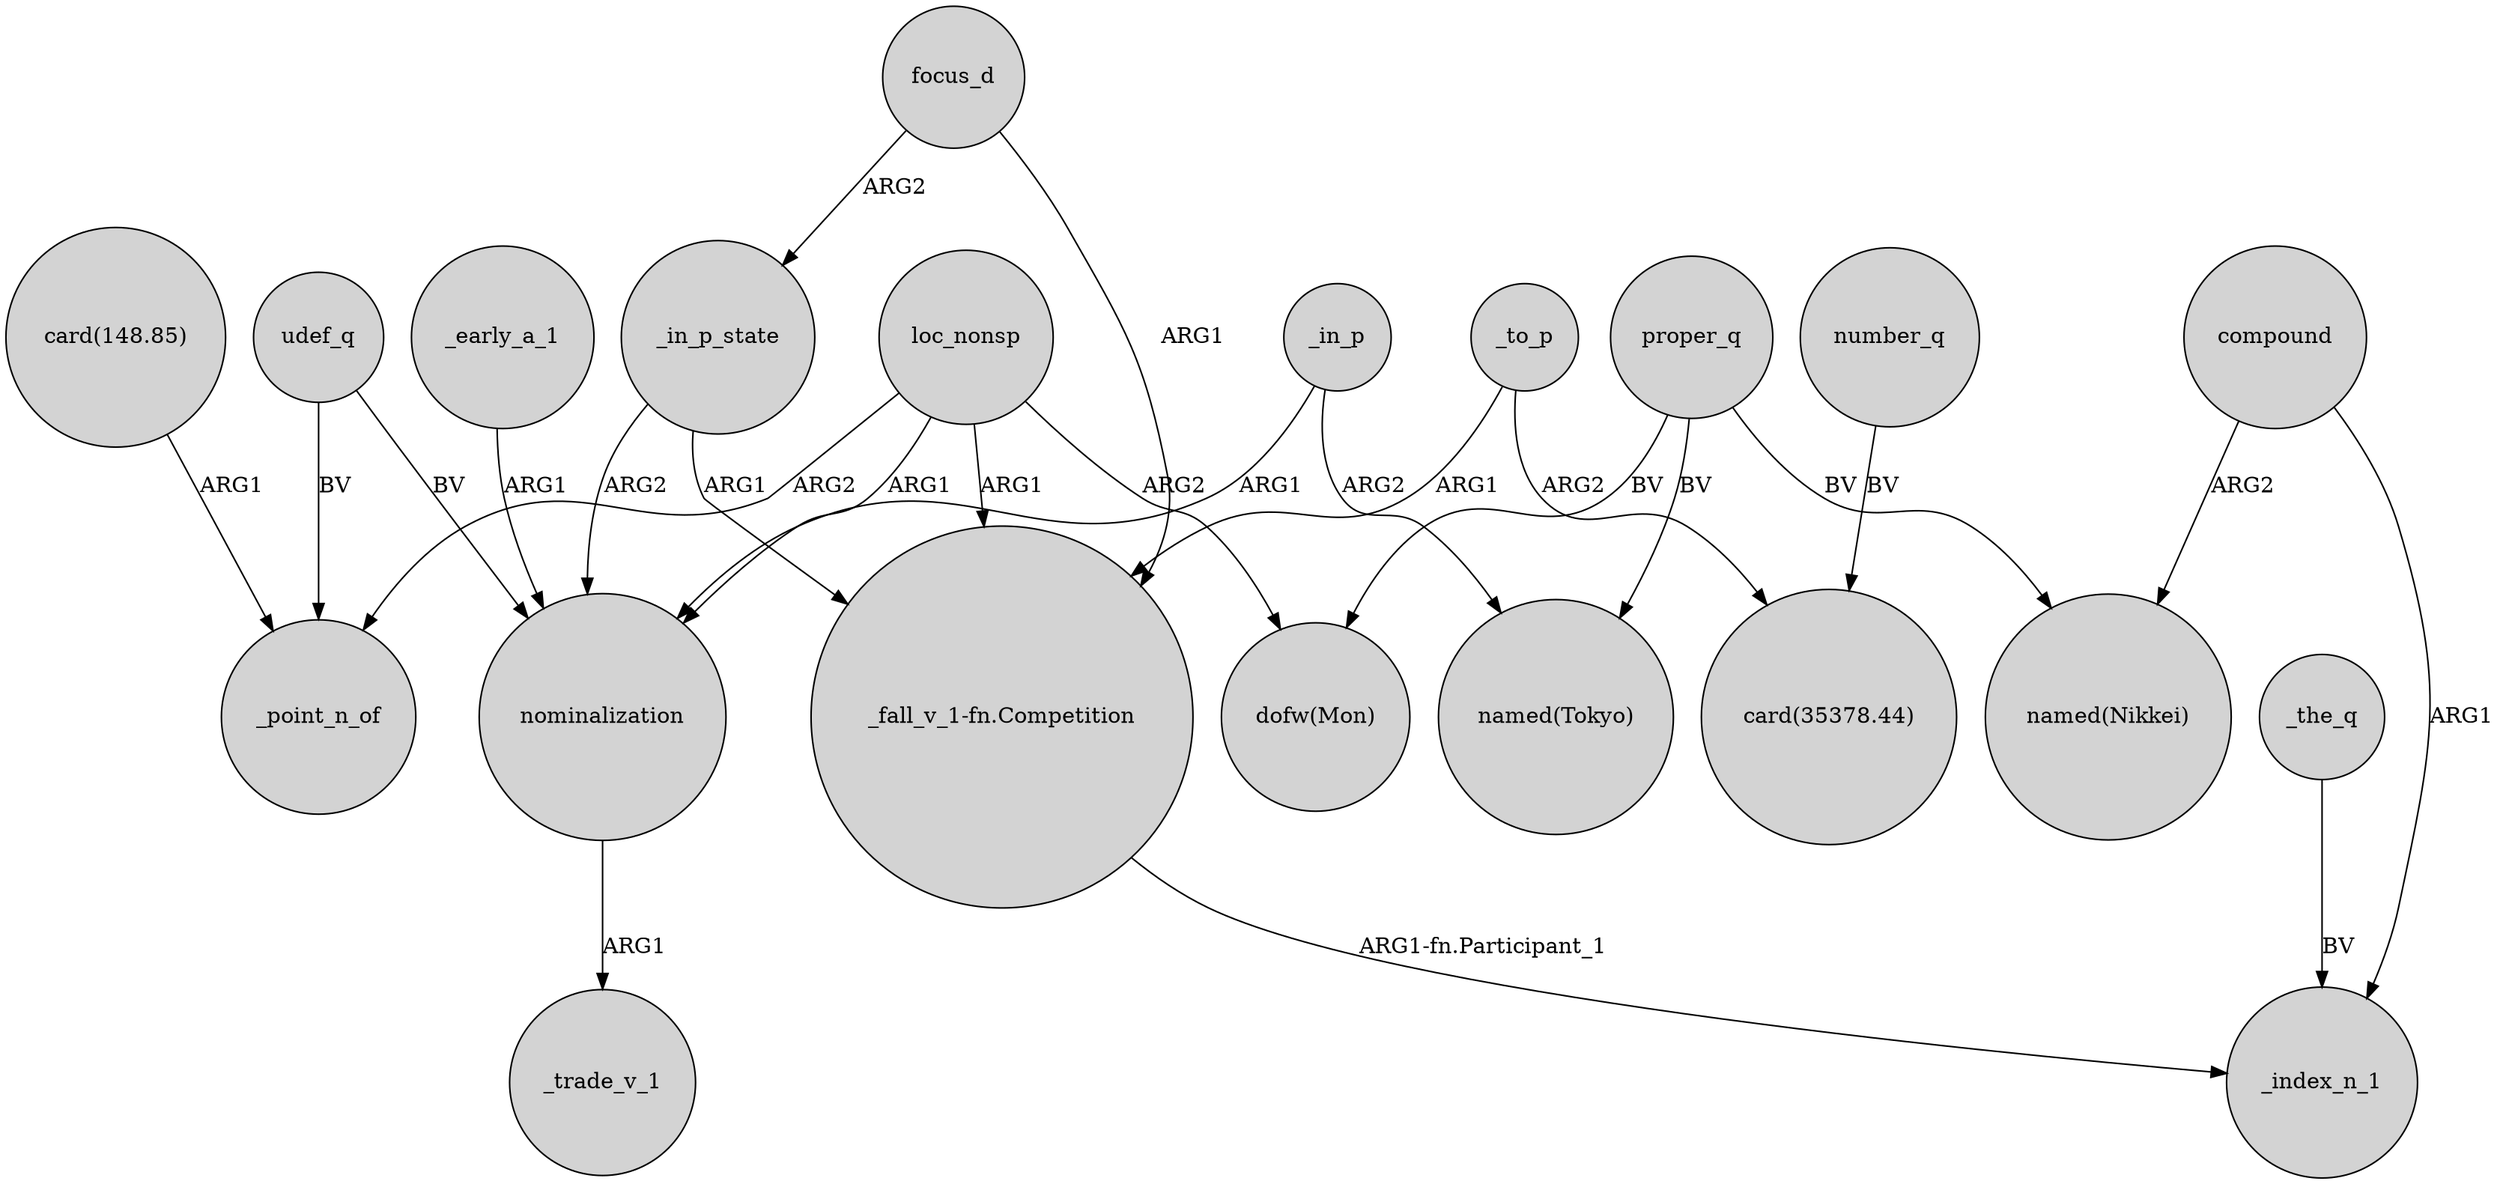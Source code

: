digraph {
	node [shape=circle style=filled]
	_in_p_state -> nominalization [label=ARG2]
	focus_d -> _in_p_state [label=ARG2]
	_to_p -> "_fall_v_1-fn.Competition" [label=ARG1]
	loc_nonsp -> "_fall_v_1-fn.Competition" [label=ARG1]
	udef_q -> nominalization [label=BV]
	proper_q -> "dofw(Mon)" [label=BV]
	_early_a_1 -> nominalization [label=ARG1]
	_the_q -> _index_n_1 [label=BV]
	loc_nonsp -> nominalization [label=ARG1]
	"card(148.85)" -> _point_n_of [label=ARG1]
	loc_nonsp -> _point_n_of [label=ARG2]
	loc_nonsp -> "dofw(Mon)" [label=ARG2]
	_in_p -> "named(Tokyo)" [label=ARG2]
	proper_q -> "named(Nikkei)" [label=BV]
	compound -> _index_n_1 [label=ARG1]
	number_q -> "card(35378.44)" [label=BV]
	_in_p_state -> "_fall_v_1-fn.Competition" [label=ARG1]
	_to_p -> "card(35378.44)" [label=ARG2]
	proper_q -> "named(Tokyo)" [label=BV]
	focus_d -> "_fall_v_1-fn.Competition" [label=ARG1]
	"_fall_v_1-fn.Competition" -> _index_n_1 [label="ARG1-fn.Participant_1"]
	udef_q -> _point_n_of [label=BV]
	compound -> "named(Nikkei)" [label=ARG2]
	nominalization -> _trade_v_1 [label=ARG1]
	_in_p -> nominalization [label=ARG1]
}
